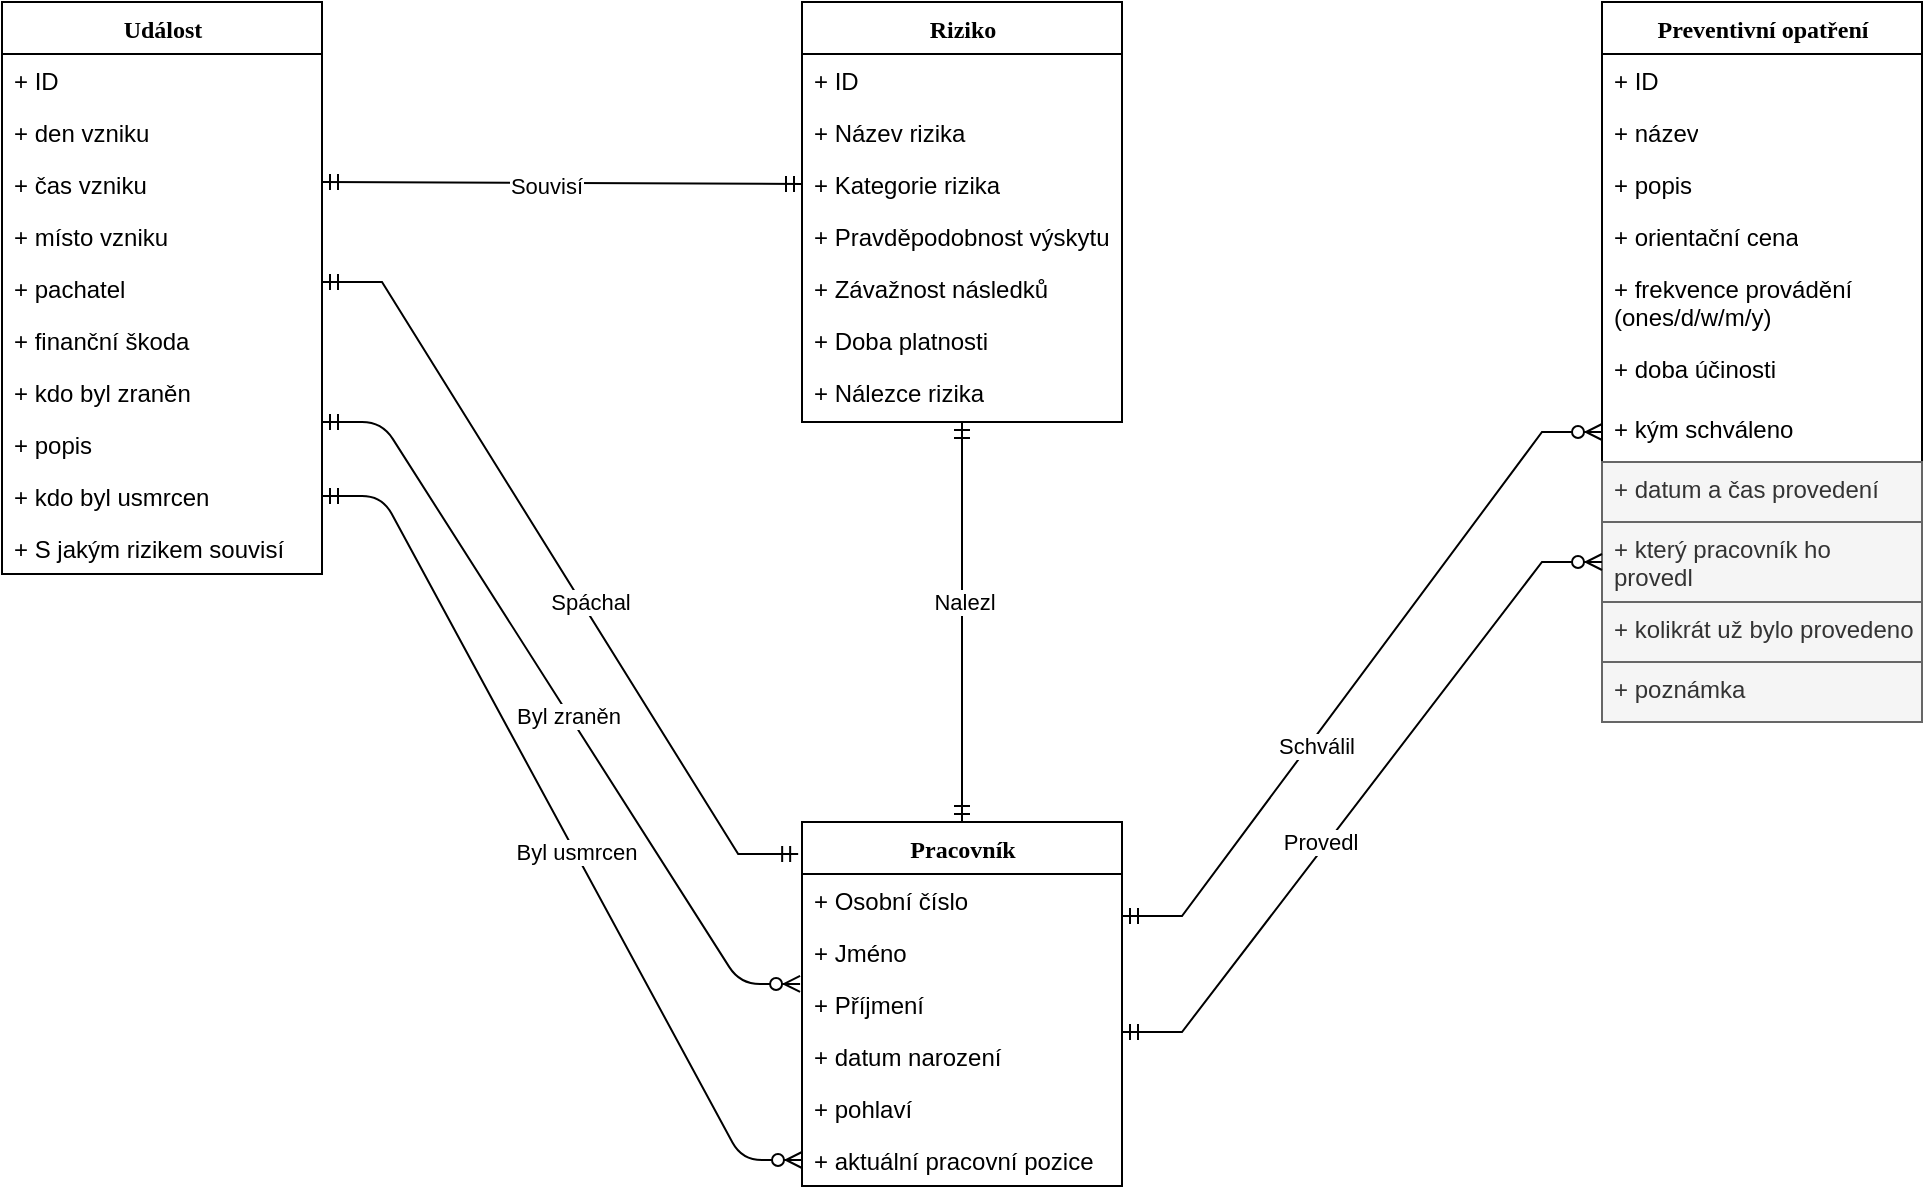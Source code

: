 <mxfile version="15.4.3" type="github">
  <diagram name="Page-1" id="9f46799a-70d6-7492-0946-bef42562c5a5">
    <mxGraphModel dx="1422" dy="762" grid="1" gridSize="10" guides="1" tooltips="1" connect="1" arrows="1" fold="1" page="1" pageScale="1" pageWidth="1100" pageHeight="850" background="none" math="0" shadow="0">
      <root>
        <mxCell id="0" />
        <mxCell id="1" parent="0" />
        <mxCell id="78961159f06e98e8-17" value="Riziko" style="swimlane;html=1;fontStyle=1;align=center;verticalAlign=top;childLayout=stackLayout;horizontal=1;startSize=26;horizontalStack=0;resizeParent=1;resizeLast=0;collapsible=1;marginBottom=0;swimlaneFillColor=#ffffff;rounded=0;shadow=0;comic=0;labelBackgroundColor=none;strokeWidth=1;fillColor=none;fontFamily=Verdana;fontSize=12" parent="1" vertex="1">
          <mxGeometry x="480" y="40" width="160" height="210" as="geometry" />
        </mxCell>
        <mxCell id="78961159f06e98e8-21" value="+ ID" style="text;html=1;strokeColor=none;fillColor=none;align=left;verticalAlign=top;spacingLeft=4;spacingRight=4;whiteSpace=wrap;overflow=hidden;rotatable=0;points=[[0,0.5],[1,0.5]];portConstraint=eastwest;" parent="78961159f06e98e8-17" vertex="1">
          <mxGeometry y="26" width="160" height="26" as="geometry" />
        </mxCell>
        <mxCell id="78961159f06e98e8-23" value="+ Název rizika" style="text;html=1;strokeColor=none;fillColor=none;align=left;verticalAlign=top;spacingLeft=4;spacingRight=4;whiteSpace=wrap;overflow=hidden;rotatable=0;points=[[0,0.5],[1,0.5]];portConstraint=eastwest;" parent="78961159f06e98e8-17" vertex="1">
          <mxGeometry y="52" width="160" height="26" as="geometry" />
        </mxCell>
        <mxCell id="78961159f06e98e8-25" value="+ Kategorie rizika" style="text;html=1;strokeColor=none;fillColor=none;align=left;verticalAlign=top;spacingLeft=4;spacingRight=4;whiteSpace=wrap;overflow=hidden;rotatable=0;points=[[0,0.5],[1,0.5]];portConstraint=eastwest;" parent="78961159f06e98e8-17" vertex="1">
          <mxGeometry y="78" width="160" height="26" as="geometry" />
        </mxCell>
        <mxCell id="78961159f06e98e8-26" value="+ Pravděpodobnost výskytu" style="text;html=1;strokeColor=none;fillColor=none;align=left;verticalAlign=top;spacingLeft=4;spacingRight=4;whiteSpace=wrap;overflow=hidden;rotatable=0;points=[[0,0.5],[1,0.5]];portConstraint=eastwest;" parent="78961159f06e98e8-17" vertex="1">
          <mxGeometry y="104" width="160" height="26" as="geometry" />
        </mxCell>
        <mxCell id="78961159f06e98e8-24" value="+ Závažnost následků" style="text;html=1;strokeColor=none;fillColor=none;align=left;verticalAlign=top;spacingLeft=4;spacingRight=4;whiteSpace=wrap;overflow=hidden;rotatable=0;points=[[0,0.5],[1,0.5]];portConstraint=eastwest;" parent="78961159f06e98e8-17" vertex="1">
          <mxGeometry y="130" width="160" height="26" as="geometry" />
        </mxCell>
        <mxCell id="OoE_IZTgu_VNS_X5h1X_-1" value="+ Doba platnosti" style="text;html=1;strokeColor=none;fillColor=none;align=left;verticalAlign=top;spacingLeft=4;spacingRight=4;whiteSpace=wrap;overflow=hidden;rotatable=0;points=[[0,0.5],[1,0.5]];portConstraint=eastwest;" vertex="1" parent="78961159f06e98e8-17">
          <mxGeometry y="156" width="160" height="26" as="geometry" />
        </mxCell>
        <mxCell id="OoE_IZTgu_VNS_X5h1X_-2" value="+ Nálezce rizika" style="text;html=1;strokeColor=none;fillColor=none;align=left;verticalAlign=top;spacingLeft=4;spacingRight=4;whiteSpace=wrap;overflow=hidden;rotatable=0;points=[[0,0.5],[1,0.5]];portConstraint=eastwest;" vertex="1" parent="78961159f06e98e8-17">
          <mxGeometry y="182" width="160" height="26" as="geometry" />
        </mxCell>
        <mxCell id="OoE_IZTgu_VNS_X5h1X_-4" value="Pracovník" style="swimlane;html=1;fontStyle=1;align=center;verticalAlign=top;childLayout=stackLayout;horizontal=1;startSize=26;horizontalStack=0;resizeParent=1;resizeLast=0;collapsible=1;marginBottom=0;swimlaneFillColor=#ffffff;rounded=0;shadow=0;comic=0;labelBackgroundColor=none;strokeWidth=1;fillColor=none;fontFamily=Verdana;fontSize=12" vertex="1" parent="1">
          <mxGeometry x="480" y="450" width="160" height="182" as="geometry" />
        </mxCell>
        <mxCell id="OoE_IZTgu_VNS_X5h1X_-5" value="+ Osobní číslo" style="text;html=1;strokeColor=none;fillColor=none;align=left;verticalAlign=top;spacingLeft=4;spacingRight=4;whiteSpace=wrap;overflow=hidden;rotatable=0;points=[[0,0.5],[1,0.5]];portConstraint=eastwest;" vertex="1" parent="OoE_IZTgu_VNS_X5h1X_-4">
          <mxGeometry y="26" width="160" height="26" as="geometry" />
        </mxCell>
        <mxCell id="OoE_IZTgu_VNS_X5h1X_-6" value="+ Jméno" style="text;html=1;strokeColor=none;fillColor=none;align=left;verticalAlign=top;spacingLeft=4;spacingRight=4;whiteSpace=wrap;overflow=hidden;rotatable=0;points=[[0,0.5],[1,0.5]];portConstraint=eastwest;" vertex="1" parent="OoE_IZTgu_VNS_X5h1X_-4">
          <mxGeometry y="52" width="160" height="26" as="geometry" />
        </mxCell>
        <mxCell id="OoE_IZTgu_VNS_X5h1X_-7" value="+ Příjmení" style="text;html=1;strokeColor=none;fillColor=none;align=left;verticalAlign=top;spacingLeft=4;spacingRight=4;whiteSpace=wrap;overflow=hidden;rotatable=0;points=[[0,0.5],[1,0.5]];portConstraint=eastwest;" vertex="1" parent="OoE_IZTgu_VNS_X5h1X_-4">
          <mxGeometry y="78" width="160" height="26" as="geometry" />
        </mxCell>
        <mxCell id="OoE_IZTgu_VNS_X5h1X_-8" value="+ datum narození" style="text;html=1;strokeColor=none;fillColor=none;align=left;verticalAlign=top;spacingLeft=4;spacingRight=4;whiteSpace=wrap;overflow=hidden;rotatable=0;points=[[0,0.5],[1,0.5]];portConstraint=eastwest;" vertex="1" parent="OoE_IZTgu_VNS_X5h1X_-4">
          <mxGeometry y="104" width="160" height="26" as="geometry" />
        </mxCell>
        <mxCell id="OoE_IZTgu_VNS_X5h1X_-9" value="+ pohlaví&amp;nbsp;" style="text;html=1;strokeColor=none;fillColor=none;align=left;verticalAlign=top;spacingLeft=4;spacingRight=4;whiteSpace=wrap;overflow=hidden;rotatable=0;points=[[0,0.5],[1,0.5]];portConstraint=eastwest;" vertex="1" parent="OoE_IZTgu_VNS_X5h1X_-4">
          <mxGeometry y="130" width="160" height="26" as="geometry" />
        </mxCell>
        <mxCell id="OoE_IZTgu_VNS_X5h1X_-10" value="+ aktuální pracovní pozice" style="text;html=1;strokeColor=none;fillColor=none;align=left;verticalAlign=top;spacingLeft=4;spacingRight=4;whiteSpace=wrap;overflow=hidden;rotatable=0;points=[[0,0.5],[1,0.5]];portConstraint=eastwest;" vertex="1" parent="OoE_IZTgu_VNS_X5h1X_-4">
          <mxGeometry y="156" width="160" height="26" as="geometry" />
        </mxCell>
        <mxCell id="OoE_IZTgu_VNS_X5h1X_-13" value="Preventivní opatření" style="swimlane;html=1;fontStyle=1;align=center;verticalAlign=top;childLayout=stackLayout;horizontal=1;startSize=26;horizontalStack=0;resizeParent=1;resizeLast=0;collapsible=1;marginBottom=0;swimlaneFillColor=#ffffff;rounded=0;shadow=0;comic=0;labelBackgroundColor=none;strokeWidth=1;fillColor=none;fontFamily=Verdana;fontSize=12" vertex="1" parent="1">
          <mxGeometry x="880" y="40" width="160" height="360" as="geometry" />
        </mxCell>
        <mxCell id="OoE_IZTgu_VNS_X5h1X_-14" value="+ ID" style="text;html=1;strokeColor=none;fillColor=none;align=left;verticalAlign=top;spacingLeft=4;spacingRight=4;whiteSpace=wrap;overflow=hidden;rotatable=0;points=[[0,0.5],[1,0.5]];portConstraint=eastwest;" vertex="1" parent="OoE_IZTgu_VNS_X5h1X_-13">
          <mxGeometry y="26" width="160" height="26" as="geometry" />
        </mxCell>
        <mxCell id="OoE_IZTgu_VNS_X5h1X_-15" value="+ název" style="text;html=1;strokeColor=none;fillColor=none;align=left;verticalAlign=top;spacingLeft=4;spacingRight=4;whiteSpace=wrap;overflow=hidden;rotatable=0;points=[[0,0.5],[1,0.5]];portConstraint=eastwest;" vertex="1" parent="OoE_IZTgu_VNS_X5h1X_-13">
          <mxGeometry y="52" width="160" height="26" as="geometry" />
        </mxCell>
        <mxCell id="OoE_IZTgu_VNS_X5h1X_-16" value="+ popis" style="text;html=1;strokeColor=none;fillColor=none;align=left;verticalAlign=top;spacingLeft=4;spacingRight=4;whiteSpace=wrap;overflow=hidden;rotatable=0;points=[[0,0.5],[1,0.5]];portConstraint=eastwest;" vertex="1" parent="OoE_IZTgu_VNS_X5h1X_-13">
          <mxGeometry y="78" width="160" height="26" as="geometry" />
        </mxCell>
        <mxCell id="OoE_IZTgu_VNS_X5h1X_-17" value="+ orientační cena" style="text;html=1;strokeColor=none;fillColor=none;align=left;verticalAlign=top;spacingLeft=4;spacingRight=4;whiteSpace=wrap;overflow=hidden;rotatable=0;points=[[0,0.5],[1,0.5]];portConstraint=eastwest;" vertex="1" parent="OoE_IZTgu_VNS_X5h1X_-13">
          <mxGeometry y="104" width="160" height="26" as="geometry" />
        </mxCell>
        <mxCell id="OoE_IZTgu_VNS_X5h1X_-18" value="+ frekvence provádění (ones/d/w/m/y)&amp;nbsp;" style="text;html=1;strokeColor=none;fillColor=none;align=left;verticalAlign=top;spacingLeft=4;spacingRight=4;whiteSpace=wrap;overflow=hidden;rotatable=0;points=[[0,0.5],[1,0.5]];portConstraint=eastwest;" vertex="1" parent="OoE_IZTgu_VNS_X5h1X_-13">
          <mxGeometry y="130" width="160" height="40" as="geometry" />
        </mxCell>
        <mxCell id="OoE_IZTgu_VNS_X5h1X_-19" value="+ doba účinosti" style="text;html=1;strokeColor=none;fillColor=none;align=left;verticalAlign=top;spacingLeft=4;spacingRight=4;whiteSpace=wrap;overflow=hidden;rotatable=0;points=[[0,0.5],[1,0.5]];portConstraint=eastwest;" vertex="1" parent="OoE_IZTgu_VNS_X5h1X_-13">
          <mxGeometry y="170" width="160" height="30" as="geometry" />
        </mxCell>
        <mxCell id="OoE_IZTgu_VNS_X5h1X_-22" value="+ kým schváleno" style="text;html=1;strokeColor=none;fillColor=none;align=left;verticalAlign=top;spacingLeft=4;spacingRight=4;whiteSpace=wrap;overflow=hidden;rotatable=0;points=[[0,0.5],[1,0.5]];portConstraint=eastwest;" vertex="1" parent="OoE_IZTgu_VNS_X5h1X_-13">
          <mxGeometry y="200" width="160" height="30" as="geometry" />
        </mxCell>
        <mxCell id="OoE_IZTgu_VNS_X5h1X_-20" value="+ datum a čas provedení" style="text;html=1;strokeColor=#666666;fillColor=#f5f5f5;align=left;verticalAlign=top;spacingLeft=4;spacingRight=4;whiteSpace=wrap;overflow=hidden;rotatable=0;points=[[0,0.5],[1,0.5]];portConstraint=eastwest;fontColor=#333333;" vertex="1" parent="OoE_IZTgu_VNS_X5h1X_-13">
          <mxGeometry y="230" width="160" height="30" as="geometry" />
        </mxCell>
        <mxCell id="OoE_IZTgu_VNS_X5h1X_-24" value="+ který pracovník ho provedl" style="text;html=1;strokeColor=#666666;fillColor=#f5f5f5;align=left;verticalAlign=top;spacingLeft=4;spacingRight=4;whiteSpace=wrap;overflow=hidden;rotatable=0;points=[[0,0.5],[1,0.5]];portConstraint=eastwest;fontColor=#333333;" vertex="1" parent="OoE_IZTgu_VNS_X5h1X_-13">
          <mxGeometry y="260" width="160" height="40" as="geometry" />
        </mxCell>
        <mxCell id="OoE_IZTgu_VNS_X5h1X_-25" value="+ kolikrát už bylo provedeno" style="text;html=1;strokeColor=#666666;fillColor=#f5f5f5;align=left;verticalAlign=top;spacingLeft=4;spacingRight=4;whiteSpace=wrap;overflow=hidden;rotatable=0;points=[[0,0.5],[1,0.5]];portConstraint=eastwest;fontColor=#333333;" vertex="1" parent="OoE_IZTgu_VNS_X5h1X_-13">
          <mxGeometry y="300" width="160" height="30" as="geometry" />
        </mxCell>
        <mxCell id="OoE_IZTgu_VNS_X5h1X_-26" value="+ poznámka" style="text;html=1;strokeColor=#666666;fillColor=#f5f5f5;align=left;verticalAlign=top;spacingLeft=4;spacingRight=4;whiteSpace=wrap;overflow=hidden;rotatable=0;points=[[0,0.5],[1,0.5]];portConstraint=eastwest;fontColor=#333333;" vertex="1" parent="OoE_IZTgu_VNS_X5h1X_-13">
          <mxGeometry y="330" width="160" height="30" as="geometry" />
        </mxCell>
        <mxCell id="OoE_IZTgu_VNS_X5h1X_-27" value="Událost" style="swimlane;html=1;fontStyle=1;align=center;verticalAlign=top;childLayout=stackLayout;horizontal=1;startSize=26;horizontalStack=0;resizeParent=1;resizeLast=0;collapsible=1;marginBottom=0;swimlaneFillColor=#ffffff;rounded=0;shadow=0;comic=0;labelBackgroundColor=none;strokeWidth=1;fillColor=none;fontFamily=Verdana;fontSize=12" vertex="1" parent="1">
          <mxGeometry x="80" y="40" width="160" height="286" as="geometry" />
        </mxCell>
        <mxCell id="OoE_IZTgu_VNS_X5h1X_-28" value="+ ID" style="text;html=1;strokeColor=none;fillColor=none;align=left;verticalAlign=top;spacingLeft=4;spacingRight=4;whiteSpace=wrap;overflow=hidden;rotatable=0;points=[[0,0.5],[1,0.5]];portConstraint=eastwest;" vertex="1" parent="OoE_IZTgu_VNS_X5h1X_-27">
          <mxGeometry y="26" width="160" height="26" as="geometry" />
        </mxCell>
        <mxCell id="OoE_IZTgu_VNS_X5h1X_-29" value="+ den vzniku" style="text;html=1;strokeColor=none;fillColor=none;align=left;verticalAlign=top;spacingLeft=4;spacingRight=4;whiteSpace=wrap;overflow=hidden;rotatable=0;points=[[0,0.5],[1,0.5]];portConstraint=eastwest;" vertex="1" parent="OoE_IZTgu_VNS_X5h1X_-27">
          <mxGeometry y="52" width="160" height="26" as="geometry" />
        </mxCell>
        <mxCell id="OoE_IZTgu_VNS_X5h1X_-30" value="+ čas vzniku" style="text;html=1;strokeColor=none;fillColor=none;align=left;verticalAlign=top;spacingLeft=4;spacingRight=4;whiteSpace=wrap;overflow=hidden;rotatable=0;points=[[0,0.5],[1,0.5]];portConstraint=eastwest;" vertex="1" parent="OoE_IZTgu_VNS_X5h1X_-27">
          <mxGeometry y="78" width="160" height="26" as="geometry" />
        </mxCell>
        <mxCell id="OoE_IZTgu_VNS_X5h1X_-31" value="+ místo vzniku" style="text;html=1;strokeColor=none;fillColor=none;align=left;verticalAlign=top;spacingLeft=4;spacingRight=4;whiteSpace=wrap;overflow=hidden;rotatable=0;points=[[0,0.5],[1,0.5]];portConstraint=eastwest;" vertex="1" parent="OoE_IZTgu_VNS_X5h1X_-27">
          <mxGeometry y="104" width="160" height="26" as="geometry" />
        </mxCell>
        <mxCell id="OoE_IZTgu_VNS_X5h1X_-32" value="+ pachatel" style="text;html=1;strokeColor=none;fillColor=none;align=left;verticalAlign=top;spacingLeft=4;spacingRight=4;whiteSpace=wrap;overflow=hidden;rotatable=0;points=[[0,0.5],[1,0.5]];portConstraint=eastwest;" vertex="1" parent="OoE_IZTgu_VNS_X5h1X_-27">
          <mxGeometry y="130" width="160" height="26" as="geometry" />
        </mxCell>
        <mxCell id="OoE_IZTgu_VNS_X5h1X_-33" value="+ finanční škoda" style="text;html=1;strokeColor=none;fillColor=none;align=left;verticalAlign=top;spacingLeft=4;spacingRight=4;whiteSpace=wrap;overflow=hidden;rotatable=0;points=[[0,0.5],[1,0.5]];portConstraint=eastwest;" vertex="1" parent="OoE_IZTgu_VNS_X5h1X_-27">
          <mxGeometry y="156" width="160" height="26" as="geometry" />
        </mxCell>
        <mxCell id="OoE_IZTgu_VNS_X5h1X_-34" value="+ kdo byl zraněn" style="text;html=1;strokeColor=none;fillColor=none;align=left;verticalAlign=top;spacingLeft=4;spacingRight=4;whiteSpace=wrap;overflow=hidden;rotatable=0;points=[[0,0.5],[1,0.5]];portConstraint=eastwest;" vertex="1" parent="OoE_IZTgu_VNS_X5h1X_-27">
          <mxGeometry y="182" width="160" height="26" as="geometry" />
        </mxCell>
        <mxCell id="OoE_IZTgu_VNS_X5h1X_-35" value="+ popis" style="text;html=1;strokeColor=none;fillColor=none;align=left;verticalAlign=top;spacingLeft=4;spacingRight=4;whiteSpace=wrap;overflow=hidden;rotatable=0;points=[[0,0.5],[1,0.5]];portConstraint=eastwest;" vertex="1" parent="OoE_IZTgu_VNS_X5h1X_-27">
          <mxGeometry y="208" width="160" height="26" as="geometry" />
        </mxCell>
        <mxCell id="OoE_IZTgu_VNS_X5h1X_-36" value="+ kdo byl usmrcen" style="text;html=1;strokeColor=none;fillColor=none;align=left;verticalAlign=top;spacingLeft=4;spacingRight=4;whiteSpace=wrap;overflow=hidden;rotatable=0;points=[[0,0.5],[1,0.5]];portConstraint=eastwest;" vertex="1" parent="OoE_IZTgu_VNS_X5h1X_-27">
          <mxGeometry y="234" width="160" height="26" as="geometry" />
        </mxCell>
        <mxCell id="OoE_IZTgu_VNS_X5h1X_-37" value="+ S jakým rizikem souvisí" style="text;html=1;strokeColor=none;fillColor=none;align=left;verticalAlign=top;spacingLeft=4;spacingRight=4;whiteSpace=wrap;overflow=hidden;rotatable=0;points=[[0,0.5],[1,0.5]];portConstraint=eastwest;" vertex="1" parent="OoE_IZTgu_VNS_X5h1X_-27">
          <mxGeometry y="260" width="160" height="26" as="geometry" />
        </mxCell>
        <mxCell id="OoE_IZTgu_VNS_X5h1X_-51" value="" style="edgeStyle=entityRelationEdgeStyle;fontSize=12;html=1;endArrow=ERzeroToMany;startArrow=ERmandOne;rounded=1;exitX=1;exitY=0.5;exitDx=0;exitDy=0;entryX=0;entryY=0.5;entryDx=0;entryDy=0;labelBorderColor=none;" edge="1" parent="1" source="OoE_IZTgu_VNS_X5h1X_-36" target="OoE_IZTgu_VNS_X5h1X_-10">
          <mxGeometry width="100" height="100" relative="1" as="geometry">
            <mxPoint x="260" y="460" as="sourcePoint" />
            <mxPoint x="360" y="360" as="targetPoint" />
          </mxGeometry>
        </mxCell>
        <mxCell id="OoE_IZTgu_VNS_X5h1X_-52" value="Byl usmrcen" style="edgeLabel;html=1;align=center;verticalAlign=middle;resizable=0;points=[];" vertex="1" connectable="0" parent="OoE_IZTgu_VNS_X5h1X_-51">
          <mxGeometry x="0.06" relative="1" as="geometry">
            <mxPoint as="offset" />
          </mxGeometry>
        </mxCell>
        <mxCell id="OoE_IZTgu_VNS_X5h1X_-53" value="" style="edgeStyle=entityRelationEdgeStyle;fontSize=12;html=1;endArrow=ERzeroToMany;startArrow=ERmandOne;rounded=1;labelBorderColor=none;entryX=-0.006;entryY=0.115;entryDx=0;entryDy=0;entryPerimeter=0;" edge="1" parent="1" target="OoE_IZTgu_VNS_X5h1X_-7">
          <mxGeometry width="100" height="100" relative="1" as="geometry">
            <mxPoint x="240" y="250" as="sourcePoint" />
            <mxPoint x="480" y="430" as="targetPoint" />
          </mxGeometry>
        </mxCell>
        <mxCell id="OoE_IZTgu_VNS_X5h1X_-54" value="Byl zraněn" style="edgeLabel;html=1;align=center;verticalAlign=middle;resizable=0;points=[];" vertex="1" connectable="0" parent="OoE_IZTgu_VNS_X5h1X_-53">
          <mxGeometry x="0.036" relative="1" as="geometry">
            <mxPoint as="offset" />
          </mxGeometry>
        </mxCell>
        <mxCell id="OoE_IZTgu_VNS_X5h1X_-55" value="" style="fontSize=12;html=1;endArrow=ERmandOne;startArrow=ERmandOne;labelBorderColor=none;verticalAlign=middle;align=center;jumpStyle=arc;strokeColor=default;rounded=0;endSize=6;startSize=6;sourcePerimeterSpacing=0;exitX=0.5;exitY=0;exitDx=0;exitDy=0;" edge="1" parent="1" source="OoE_IZTgu_VNS_X5h1X_-4">
          <mxGeometry width="100" height="100" relative="1" as="geometry">
            <mxPoint x="610" y="420" as="sourcePoint" />
            <mxPoint x="560" y="250" as="targetPoint" />
          </mxGeometry>
        </mxCell>
        <mxCell id="OoE_IZTgu_VNS_X5h1X_-56" value="Nalezl" style="edgeLabel;html=1;align=center;verticalAlign=middle;resizable=0;points=[];" vertex="1" connectable="0" parent="OoE_IZTgu_VNS_X5h1X_-55">
          <mxGeometry x="0.1" y="-1" relative="1" as="geometry">
            <mxPoint as="offset" />
          </mxGeometry>
        </mxCell>
        <mxCell id="OoE_IZTgu_VNS_X5h1X_-57" value="" style="edgeStyle=entityRelationEdgeStyle;fontSize=12;html=1;endArrow=ERmandOne;startArrow=ERmandOne;rounded=0;labelBorderColor=none;startSize=6;endSize=6;sourcePerimeterSpacing=0;strokeColor=default;align=center;verticalAlign=middle;jumpStyle=arc;entryX=-0.012;entryY=0.088;entryDx=0;entryDy=0;entryPerimeter=0;" edge="1" parent="1" target="OoE_IZTgu_VNS_X5h1X_-4">
          <mxGeometry width="100" height="100" relative="1" as="geometry">
            <mxPoint x="240" y="180" as="sourcePoint" />
            <mxPoint x="340" y="80" as="targetPoint" />
          </mxGeometry>
        </mxCell>
        <mxCell id="OoE_IZTgu_VNS_X5h1X_-58" value="Spáchal" style="edgeLabel;html=1;align=center;verticalAlign=middle;resizable=0;points=[];" vertex="1" connectable="0" parent="OoE_IZTgu_VNS_X5h1X_-57">
          <mxGeometry x="0.106" y="3" relative="1" as="geometry">
            <mxPoint x="1" as="offset" />
          </mxGeometry>
        </mxCell>
        <mxCell id="OoE_IZTgu_VNS_X5h1X_-59" value="" style="edgeStyle=entityRelationEdgeStyle;fontSize=12;html=1;endArrow=ERmandOne;startArrow=ERmandOne;rounded=0;labelBorderColor=none;startSize=6;endSize=6;sourcePerimeterSpacing=0;strokeColor=default;align=center;verticalAlign=middle;jumpStyle=arc;entryX=0;entryY=0.5;entryDx=0;entryDy=0;" edge="1" parent="1" target="78961159f06e98e8-25">
          <mxGeometry width="100" height="100" relative="1" as="geometry">
            <mxPoint x="240" y="130" as="sourcePoint" />
            <mxPoint x="340" y="30" as="targetPoint" />
          </mxGeometry>
        </mxCell>
        <mxCell id="OoE_IZTgu_VNS_X5h1X_-60" value="Souvisí" style="edgeLabel;html=1;align=center;verticalAlign=middle;resizable=0;points=[];" vertex="1" connectable="0" parent="OoE_IZTgu_VNS_X5h1X_-59">
          <mxGeometry x="-0.067" y="-1" relative="1" as="geometry">
            <mxPoint as="offset" />
          </mxGeometry>
        </mxCell>
        <mxCell id="OoE_IZTgu_VNS_X5h1X_-61" value="" style="edgeStyle=entityRelationEdgeStyle;fontSize=12;html=1;endArrow=ERzeroToMany;startArrow=ERmandOne;rounded=0;labelBorderColor=none;startSize=6;endSize=6;sourcePerimeterSpacing=0;strokeColor=default;align=center;verticalAlign=middle;jumpStyle=arc;entryX=0;entryY=0.5;entryDx=0;entryDy=0;" edge="1" parent="1" target="OoE_IZTgu_VNS_X5h1X_-22">
          <mxGeometry width="100" height="100" relative="1" as="geometry">
            <mxPoint x="640" y="497" as="sourcePoint" />
            <mxPoint x="740" y="440" as="targetPoint" />
          </mxGeometry>
        </mxCell>
        <mxCell id="OoE_IZTgu_VNS_X5h1X_-62" value="Schválil" style="edgeLabel;html=1;align=center;verticalAlign=middle;resizable=0;points=[];" vertex="1" connectable="0" parent="OoE_IZTgu_VNS_X5h1X_-61">
          <mxGeometry x="-0.234" y="-3" relative="1" as="geometry">
            <mxPoint as="offset" />
          </mxGeometry>
        </mxCell>
        <mxCell id="OoE_IZTgu_VNS_X5h1X_-63" value="" style="edgeStyle=entityRelationEdgeStyle;fontSize=12;html=1;endArrow=ERzeroToMany;startArrow=ERmandOne;rounded=0;labelBorderColor=none;startSize=6;endSize=6;sourcePerimeterSpacing=0;strokeColor=default;align=center;verticalAlign=middle;jumpStyle=arc;entryX=0;entryY=0.5;entryDx=0;entryDy=0;" edge="1" parent="1" target="OoE_IZTgu_VNS_X5h1X_-24">
          <mxGeometry width="100" height="100" relative="1" as="geometry">
            <mxPoint x="640" y="555" as="sourcePoint" />
            <mxPoint x="880" y="310" as="targetPoint" />
          </mxGeometry>
        </mxCell>
        <mxCell id="OoE_IZTgu_VNS_X5h1X_-65" value="Provedl" style="edgeLabel;html=1;align=center;verticalAlign=middle;resizable=0;points=[];" vertex="1" connectable="0" parent="OoE_IZTgu_VNS_X5h1X_-63">
          <mxGeometry x="-0.166" y="4" relative="1" as="geometry">
            <mxPoint y="1" as="offset" />
          </mxGeometry>
        </mxCell>
      </root>
    </mxGraphModel>
  </diagram>
</mxfile>
